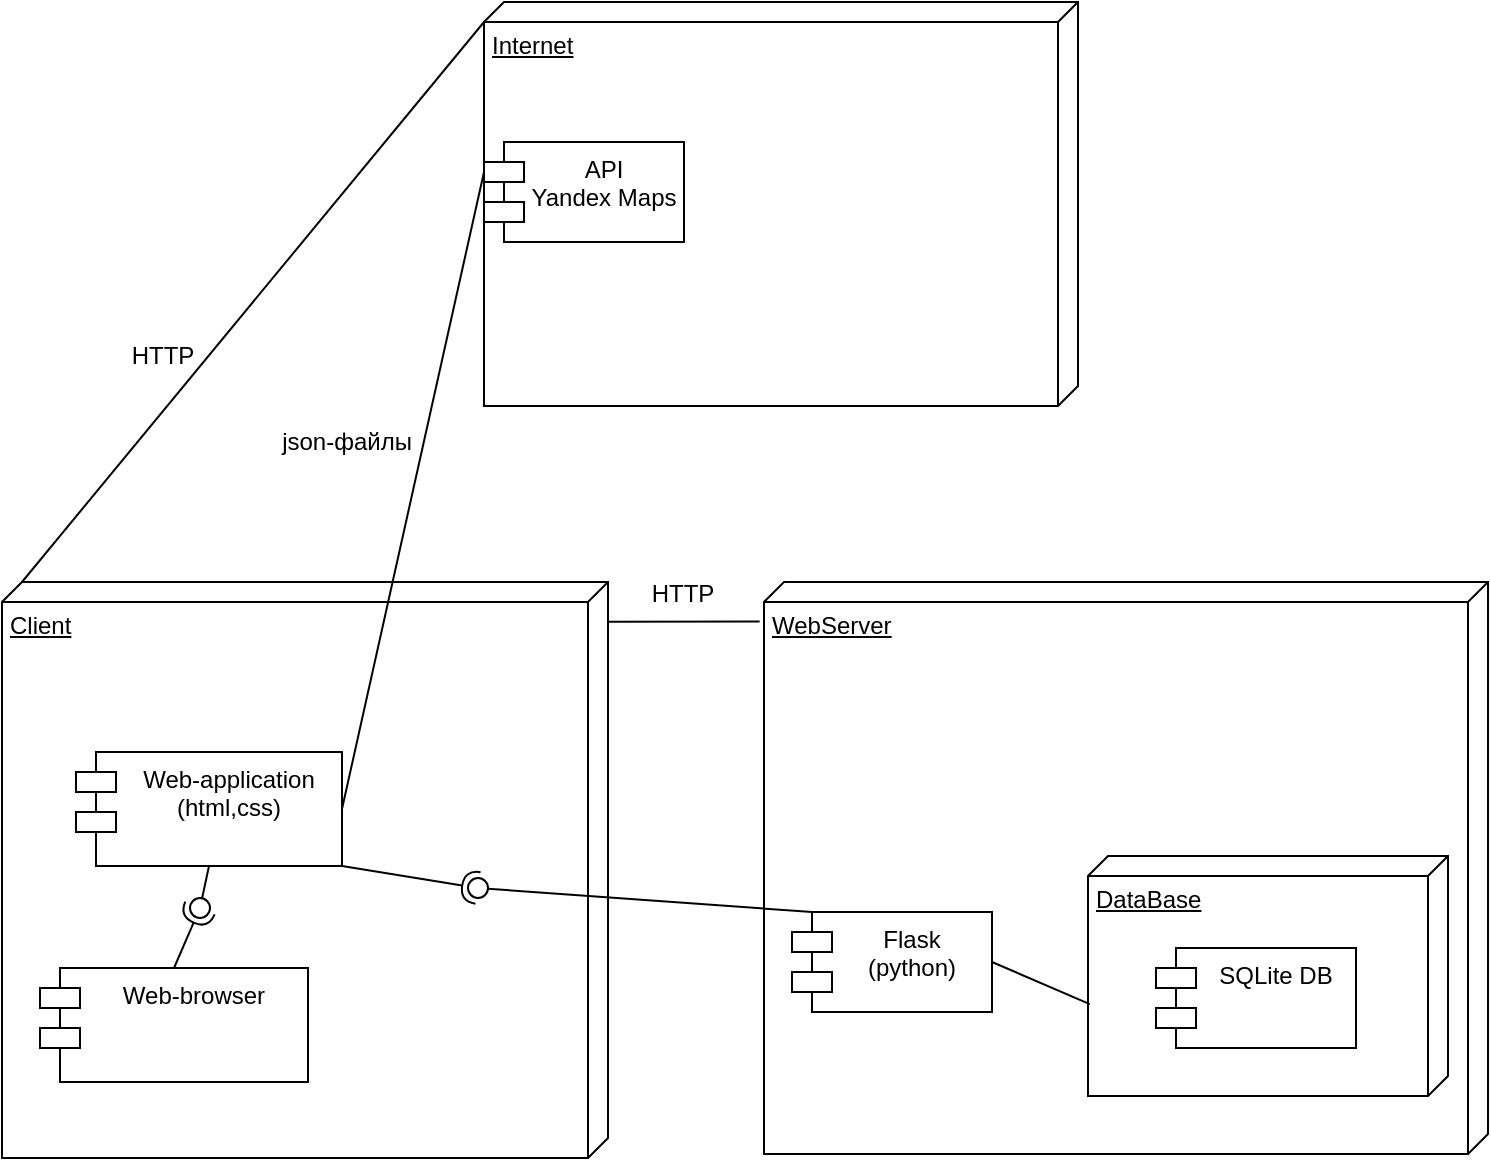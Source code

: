 <mxfile version="21.3.8" type="github">
  <diagram name="Страница 1" id="ogQ0eSSQAR0u_Fnw1xYk">
    <mxGraphModel dx="1434" dy="1933" grid="0" gridSize="10" guides="1" tooltips="1" connect="1" arrows="1" fold="1" page="1" pageScale="1" pageWidth="827" pageHeight="1169" math="0" shadow="0">
      <root>
        <mxCell id="0" />
        <mxCell id="1" parent="0" />
        <mxCell id="oeg9m0jcZe_mFaxL_h51-2" value="Client" style="verticalAlign=top;align=left;spacingTop=8;spacingLeft=2;spacingRight=12;shape=cube;size=10;direction=south;fontStyle=4;html=1;whiteSpace=wrap;" parent="1" vertex="1">
          <mxGeometry x="208" y="153" width="303" height="288" as="geometry" />
        </mxCell>
        <mxCell id="oeg9m0jcZe_mFaxL_h51-3" value="Web-application&lt;br&gt;(html,css)" style="shape=module;align=left;spacingLeft=20;align=center;verticalAlign=top;whiteSpace=wrap;html=1;" parent="1" vertex="1">
          <mxGeometry x="245" y="238" width="133" height="57" as="geometry" />
        </mxCell>
        <mxCell id="oeg9m0jcZe_mFaxL_h51-4" value="Web-browser" style="shape=module;align=left;spacingLeft=20;align=center;verticalAlign=top;whiteSpace=wrap;html=1;" parent="1" vertex="1">
          <mxGeometry x="227" y="346" width="134" height="57" as="geometry" />
        </mxCell>
        <mxCell id="oeg9m0jcZe_mFaxL_h51-5" value="" style="rounded=0;orthogonalLoop=1;jettySize=auto;html=1;endArrow=none;endFill=0;sketch=0;sourcePerimeterSpacing=0;targetPerimeterSpacing=0;exitX=0.5;exitY=1;exitDx=0;exitDy=0;" parent="1" source="oeg9m0jcZe_mFaxL_h51-3" target="oeg9m0jcZe_mFaxL_h51-7" edge="1">
          <mxGeometry relative="1" as="geometry">
            <mxPoint x="392" y="424" as="sourcePoint" />
          </mxGeometry>
        </mxCell>
        <mxCell id="oeg9m0jcZe_mFaxL_h51-6" value="" style="rounded=0;orthogonalLoop=1;jettySize=auto;html=1;endArrow=halfCircle;endFill=0;entryX=0.5;entryY=0.5;endSize=6;strokeWidth=1;sketch=0;exitX=0.5;exitY=0;exitDx=0;exitDy=0;" parent="1" source="oeg9m0jcZe_mFaxL_h51-4" target="oeg9m0jcZe_mFaxL_h51-7" edge="1">
          <mxGeometry relative="1" as="geometry">
            <mxPoint x="432" y="424" as="sourcePoint" />
          </mxGeometry>
        </mxCell>
        <mxCell id="oeg9m0jcZe_mFaxL_h51-7" value="" style="ellipse;whiteSpace=wrap;html=1;align=center;aspect=fixed;resizable=0;points=[];outlineConnect=0;sketch=0;" parent="1" vertex="1">
          <mxGeometry x="302" y="311" width="10" height="10" as="geometry" />
        </mxCell>
        <mxCell id="oeg9m0jcZe_mFaxL_h51-8" value="WebServer" style="verticalAlign=top;align=left;spacingTop=8;spacingLeft=2;spacingRight=12;shape=cube;size=10;direction=south;fontStyle=4;html=1;whiteSpace=wrap;" parent="1" vertex="1">
          <mxGeometry x="589" y="153" width="362" height="286" as="geometry" />
        </mxCell>
        <mxCell id="oeg9m0jcZe_mFaxL_h51-11" value="DataBase" style="verticalAlign=top;align=left;spacingTop=8;spacingLeft=2;spacingRight=12;shape=cube;size=10;direction=south;fontStyle=4;html=1;whiteSpace=wrap;" parent="1" vertex="1">
          <mxGeometry x="751" y="290" width="180" height="120" as="geometry" />
        </mxCell>
        <mxCell id="oeg9m0jcZe_mFaxL_h51-12" value="SQLite DB" style="shape=module;align=left;spacingLeft=20;align=center;verticalAlign=top;whiteSpace=wrap;html=1;" parent="1" vertex="1">
          <mxGeometry x="785" y="336" width="100" height="50" as="geometry" />
        </mxCell>
        <mxCell id="UqoDYHYv71XePm7DvKoX-1" value="Flask&lt;br&gt;(python)" style="shape=module;align=left;spacingLeft=20;align=center;verticalAlign=top;whiteSpace=wrap;html=1;" parent="1" vertex="1">
          <mxGeometry x="603" y="318" width="100" height="50" as="geometry" />
        </mxCell>
        <mxCell id="UqoDYHYv71XePm7DvKoX-4" value="" style="rounded=0;orthogonalLoop=1;jettySize=auto;html=1;endArrow=none;endFill=0;sketch=0;sourcePerimeterSpacing=0;targetPerimeterSpacing=0;exitX=0;exitY=0;exitDx=10;exitDy=0;exitPerimeter=0;" parent="1" source="UqoDYHYv71XePm7DvKoX-1" target="UqoDYHYv71XePm7DvKoX-6" edge="1">
          <mxGeometry relative="1" as="geometry">
            <mxPoint x="765" y="386" as="sourcePoint" />
          </mxGeometry>
        </mxCell>
        <mxCell id="UqoDYHYv71XePm7DvKoX-5" value="" style="rounded=0;orthogonalLoop=1;jettySize=auto;html=1;endArrow=halfCircle;endFill=0;entryX=0.5;entryY=0.5;endSize=6;strokeWidth=1;sketch=0;exitX=1;exitY=1;exitDx=0;exitDy=0;" parent="1" source="oeg9m0jcZe_mFaxL_h51-3" target="UqoDYHYv71XePm7DvKoX-6" edge="1">
          <mxGeometry relative="1" as="geometry">
            <mxPoint x="805" y="386" as="sourcePoint" />
          </mxGeometry>
        </mxCell>
        <mxCell id="UqoDYHYv71XePm7DvKoX-6" value="" style="ellipse;whiteSpace=wrap;html=1;align=center;aspect=fixed;resizable=0;points=[];outlineConnect=0;sketch=0;" parent="1" vertex="1">
          <mxGeometry x="441" y="301" width="10" height="10" as="geometry" />
        </mxCell>
        <mxCell id="UqoDYHYv71XePm7DvKoX-8" value="" style="endArrow=none;html=1;rounded=0;exitX=0.069;exitY=0;exitDx=0;exitDy=0;exitPerimeter=0;entryX=0.069;entryY=1.006;entryDx=0;entryDy=0;entryPerimeter=0;" parent="1" source="oeg9m0jcZe_mFaxL_h51-2" target="oeg9m0jcZe_mFaxL_h51-8" edge="1">
          <mxGeometry width="50" height="50" relative="1" as="geometry">
            <mxPoint x="760" y="411" as="sourcePoint" />
            <mxPoint x="810" y="361" as="targetPoint" />
          </mxGeometry>
        </mxCell>
        <mxCell id="UqoDYHYv71XePm7DvKoX-10" value="" style="endArrow=none;html=1;rounded=0;exitX=1;exitY=0.5;exitDx=0;exitDy=0;entryX=0;entryY=0;entryDx=0;entryDy=15;entryPerimeter=0;" parent="1" source="oeg9m0jcZe_mFaxL_h51-3" target="VzlcAwimy04CRBEckM_L-2" edge="1">
          <mxGeometry width="50" height="50" relative="1" as="geometry">
            <mxPoint x="760" y="411" as="sourcePoint" />
            <mxPoint x="587" y="52" as="targetPoint" />
          </mxGeometry>
        </mxCell>
        <mxCell id="UqoDYHYv71XePm7DvKoX-11" value="json-файлы" style="text;html=1;align=center;verticalAlign=middle;resizable=0;points=[];autosize=1;strokeColor=none;fillColor=none;" parent="1" vertex="1">
          <mxGeometry x="338" y="70" width="83" height="26" as="geometry" />
        </mxCell>
        <mxCell id="UqoDYHYv71XePm7DvKoX-13" value="" style="endArrow=none;html=1;rounded=0;exitX=0.617;exitY=0.995;exitDx=0;exitDy=0;exitPerimeter=0;entryX=1;entryY=0.5;entryDx=0;entryDy=0;" parent="1" source="oeg9m0jcZe_mFaxL_h51-11" target="UqoDYHYv71XePm7DvKoX-1" edge="1">
          <mxGeometry width="50" height="50" relative="1" as="geometry">
            <mxPoint x="760" y="411" as="sourcePoint" />
            <mxPoint x="818" y="386.5" as="targetPoint" />
          </mxGeometry>
        </mxCell>
        <mxCell id="VzlcAwimy04CRBEckM_L-1" value="Internet" style="verticalAlign=top;align=left;spacingTop=8;spacingLeft=2;spacingRight=12;shape=cube;size=10;direction=south;fontStyle=4;html=1;whiteSpace=wrap;" parent="1" vertex="1">
          <mxGeometry x="449" y="-137" width="297" height="202" as="geometry" />
        </mxCell>
        <mxCell id="VzlcAwimy04CRBEckM_L-2" value="API&lt;br&gt;Yandex Maps" style="shape=module;align=left;spacingLeft=20;align=center;verticalAlign=top;whiteSpace=wrap;html=1;" parent="1" vertex="1">
          <mxGeometry x="449" y="-67" width="100" height="50" as="geometry" />
        </mxCell>
        <mxCell id="UqoDYHYv71XePm7DvKoX-9" value="HTTP" style="text;html=1;align=center;verticalAlign=middle;resizable=0;points=[];autosize=1;strokeColor=none;fillColor=none;" parent="1" vertex="1">
          <mxGeometry x="523" y="146" width="49" height="26" as="geometry" />
        </mxCell>
        <mxCell id="VzlcAwimy04CRBEckM_L-9" value="" style="endArrow=none;html=1;rounded=0;exitX=0;exitY=0;exitDx=0;exitDy=293;exitPerimeter=0;entryX=0;entryY=0;entryDx=10;entryDy=297;entryPerimeter=0;" parent="1" source="oeg9m0jcZe_mFaxL_h51-2" target="VzlcAwimy04CRBEckM_L-1" edge="1">
          <mxGeometry width="50" height="50" relative="1" as="geometry">
            <mxPoint x="703" y="206" as="sourcePoint" />
            <mxPoint x="753" y="156" as="targetPoint" />
          </mxGeometry>
        </mxCell>
        <mxCell id="VzlcAwimy04CRBEckM_L-10" value="HTTP" style="text;html=1;align=center;verticalAlign=middle;resizable=0;points=[];autosize=1;strokeColor=none;fillColor=none;" parent="1" vertex="1">
          <mxGeometry x="263" y="27" width="49" height="26" as="geometry" />
        </mxCell>
      </root>
    </mxGraphModel>
  </diagram>
</mxfile>
